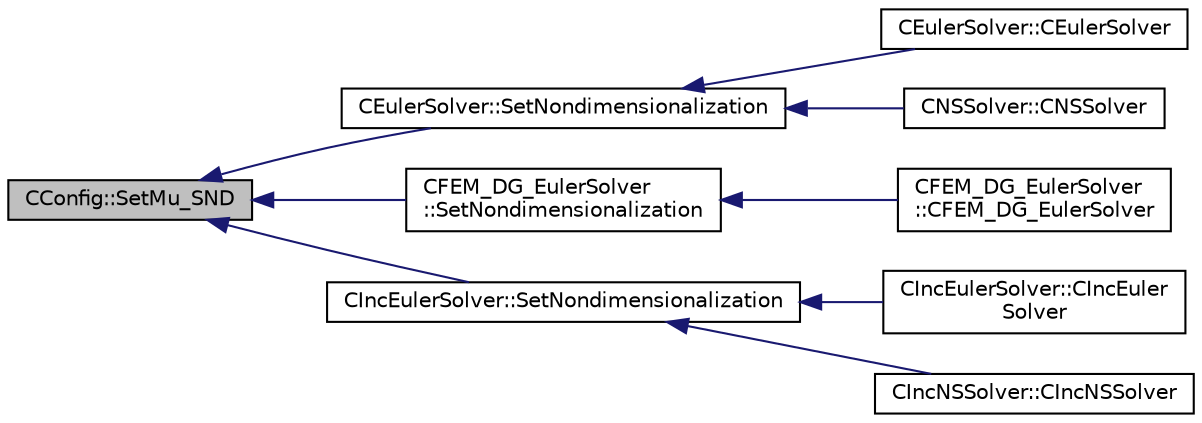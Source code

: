 digraph "CConfig::SetMu_SND"
{
  edge [fontname="Helvetica",fontsize="10",labelfontname="Helvetica",labelfontsize="10"];
  node [fontname="Helvetica",fontsize="10",shape=record];
  rankdir="LR";
  Node15087 [label="CConfig::SetMu_SND",height=0.2,width=0.4,color="black", fillcolor="grey75", style="filled", fontcolor="black"];
  Node15087 -> Node15088 [dir="back",color="midnightblue",fontsize="10",style="solid",fontname="Helvetica"];
  Node15088 [label="CEulerSolver::SetNondimensionalization",height=0.2,width=0.4,color="black", fillcolor="white", style="filled",URL="$class_c_euler_solver.html#a1c633d6e77fefb2e76308e2ba0af0c2c",tooltip="Set the solver nondimensionalization. "];
  Node15088 -> Node15089 [dir="back",color="midnightblue",fontsize="10",style="solid",fontname="Helvetica"];
  Node15089 [label="CEulerSolver::CEulerSolver",height=0.2,width=0.4,color="black", fillcolor="white", style="filled",URL="$class_c_euler_solver.html#ae1e74218b4e943111b100d7ddcbd4db9"];
  Node15088 -> Node15090 [dir="back",color="midnightblue",fontsize="10",style="solid",fontname="Helvetica"];
  Node15090 [label="CNSSolver::CNSSolver",height=0.2,width=0.4,color="black", fillcolor="white", style="filled",URL="$class_c_n_s_solver.html#a2a8ad49c42b4546696e631cf44b7788b"];
  Node15087 -> Node15091 [dir="back",color="midnightblue",fontsize="10",style="solid",fontname="Helvetica"];
  Node15091 [label="CFEM_DG_EulerSolver\l::SetNondimensionalization",height=0.2,width=0.4,color="black", fillcolor="white", style="filled",URL="$class_c_f_e_m___d_g___euler_solver.html#a31316dc2fe564329d9bb372961b10a3a",tooltip="Set the fluid solver nondimensionalization. "];
  Node15091 -> Node15092 [dir="back",color="midnightblue",fontsize="10",style="solid",fontname="Helvetica"];
  Node15092 [label="CFEM_DG_EulerSolver\l::CFEM_DG_EulerSolver",height=0.2,width=0.4,color="black", fillcolor="white", style="filled",URL="$class_c_f_e_m___d_g___euler_solver.html#a70d30ef9e7cd7620d54ec73f4b1ed28c"];
  Node15087 -> Node15093 [dir="back",color="midnightblue",fontsize="10",style="solid",fontname="Helvetica"];
  Node15093 [label="CIncEulerSolver::SetNondimensionalization",height=0.2,width=0.4,color="black", fillcolor="white", style="filled",URL="$class_c_inc_euler_solver.html#a2cffaa24417cb3803d36d38b3874d6d0",tooltip="Set the solver nondimensionalization. "];
  Node15093 -> Node15094 [dir="back",color="midnightblue",fontsize="10",style="solid",fontname="Helvetica"];
  Node15094 [label="CIncEulerSolver::CIncEuler\lSolver",height=0.2,width=0.4,color="black", fillcolor="white", style="filled",URL="$class_c_inc_euler_solver.html#a91f644b8f9a00215bac5bcd31dfc06d8"];
  Node15093 -> Node15095 [dir="back",color="midnightblue",fontsize="10",style="solid",fontname="Helvetica"];
  Node15095 [label="CIncNSSolver::CIncNSSolver",height=0.2,width=0.4,color="black", fillcolor="white", style="filled",URL="$class_c_inc_n_s_solver.html#a82152ac7e91fb1c5c073d98a1f08e2aa"];
}
